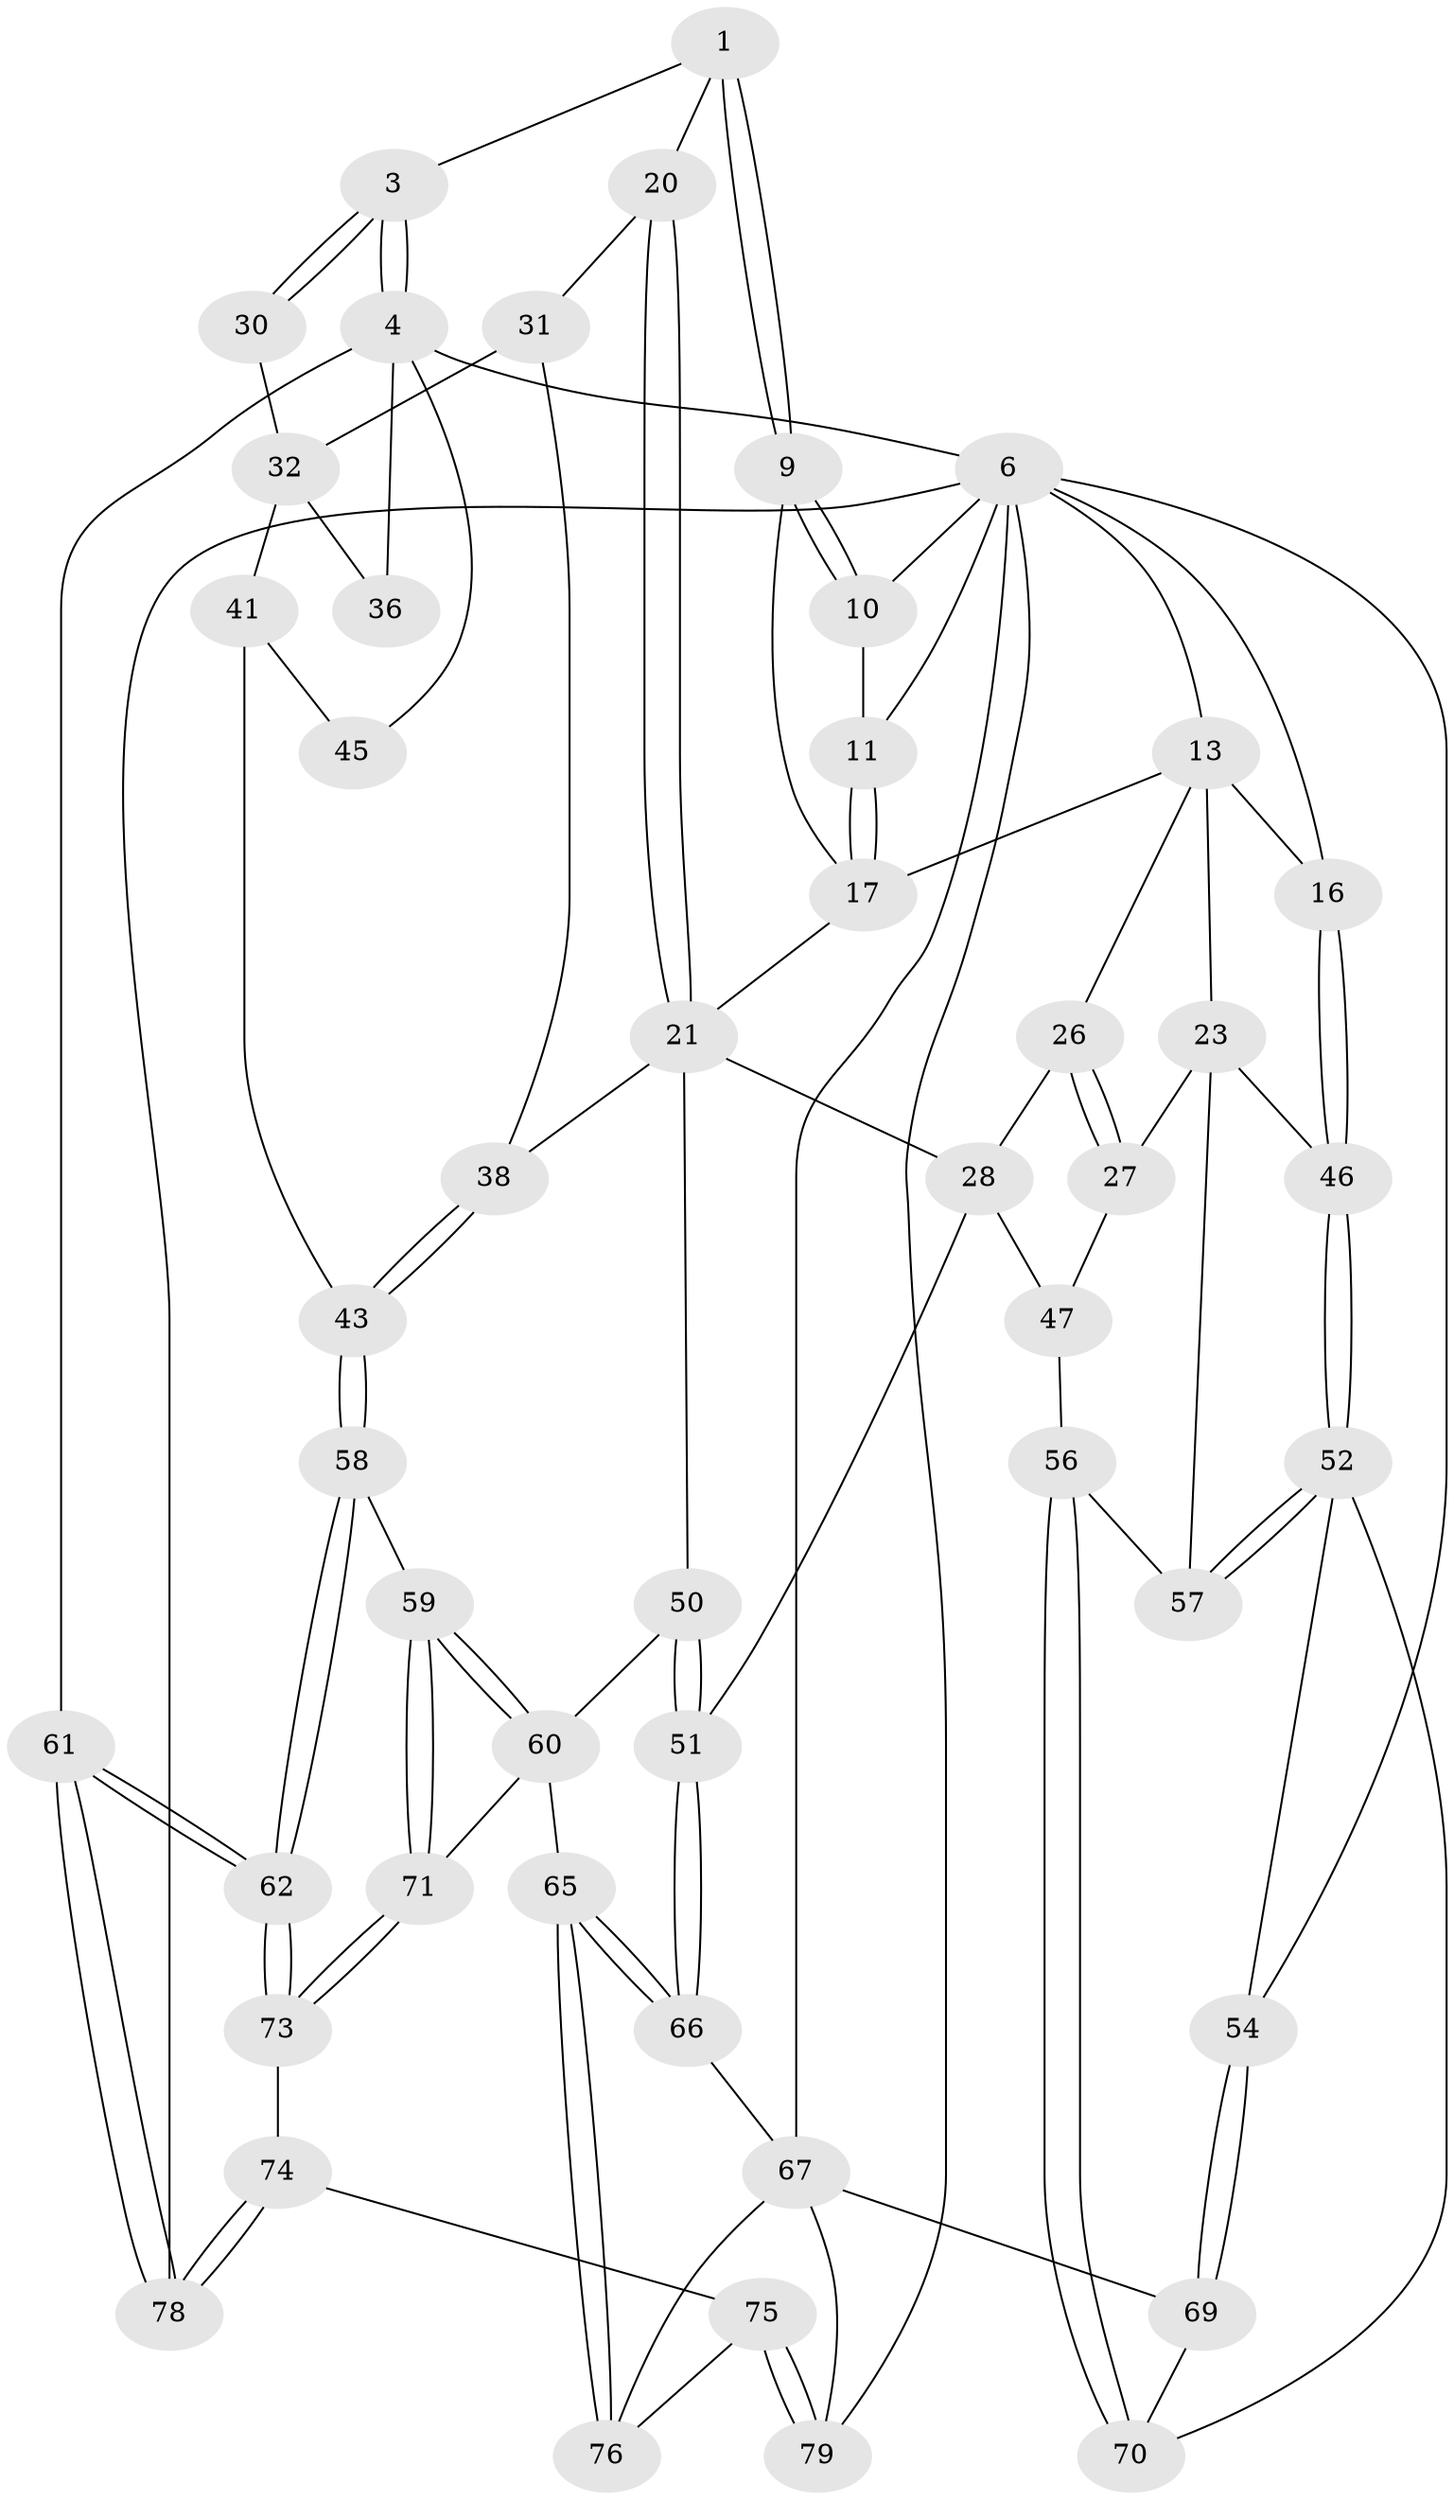 // original degree distribution, {3: 0.04878048780487805, 5: 0.4634146341463415, 6: 0.25609756097560976, 4: 0.23170731707317074}
// Generated by graph-tools (version 1.1) at 2025/21/03/04/25 18:21:12]
// undirected, 49 vertices, 109 edges
graph export_dot {
graph [start="1"]
  node [color=gray90,style=filled];
  1 [pos="+0.6639848145156149+0",super="+2"];
  3 [pos="+1+0"];
  4 [pos="+1+0",super="+5"];
  6 [pos="+0+0",super="+7+55"];
  9 [pos="+0.43945884969880133+0.14012610627265504"];
  10 [pos="+0.36544491401629+0.05216401402435481"];
  11 [pos="+0.28896312628129095+0.08886981052075527"];
  13 [pos="+0.15092391548156847+0.17482106301433137",super="+18+14"];
  16 [pos="+0+0"];
  17 [pos="+0.27578695007363907+0.19144201175302808",super="+19"];
  20 [pos="+0.6460415708539575+0.18374023272327944"];
  21 [pos="+0.4994462406214504+0.29198068942142485",super="+39+22"];
  23 [pos="+0+0.38401037725931897",super="+24"];
  26 [pos="+0.1927407214959017+0.33532253521010746"];
  27 [pos="+0.0574145280932032+0.38775544868703365"];
  28 [pos="+0.46810666530953354+0.2879746892759692",super="+29+49"];
  30 [pos="+0.8115939444841589+0.2538929014204588"];
  31 [pos="+0.6831948584999804+0.2183429159989425",super="+33"];
  32 [pos="+0.8127483278738296+0.28891884517177796",super="+34"];
  36 [pos="+0.8969585790467559+0.3347857677096659"];
  38 [pos="+0.7350659876520933+0.38327941619627"];
  41 [pos="+0.8784464246109887+0.36883312240391486",super="+42"];
  43 [pos="+0.7936595178626601+0.49697954341607675"];
  45 [pos="+0.9695418879125827+0.4963900655670376"];
  46 [pos="+0+0.39278155454168706"];
  47 [pos="+0.2706628475714377+0.5382719963017022",super="+48"];
  50 [pos="+0.5346286023435731+0.41822616811703983"];
  51 [pos="+0.34683045455388234+0.5980192462963723"];
  52 [pos="+0+0.6841958958947326",super="+53"];
  54 [pos="+0+1"];
  56 [pos="+0.1500443020693901+0.5888059365549244"];
  57 [pos="+0.10028255228774034+0.5733801484458324"];
  58 [pos="+0.754474944550264+0.5715424911502917"];
  59 [pos="+0.725974036029339+0.583022455348309"];
  60 [pos="+0.5929268754117144+0.5037646281889484",super="+63"];
  61 [pos="+1+0.8137404369111535"];
  62 [pos="+1+0.7710879111553054"];
  65 [pos="+0.41082350729639266+0.7736371780310588"];
  66 [pos="+0.38678996663264475+0.7582197671906903"];
  67 [pos="+0.3301587366340044+0.7709912337281043",super="+68"];
  69 [pos="+0.17104519816596597+0.7678024279927231"];
  70 [pos="+0.11797897374666905+0.7202264700143475"];
  71 [pos="+0.7073405455927775+0.6366898995474681"];
  73 [pos="+0.7079432565765522+0.694759780736405"];
  74 [pos="+0.7011917172270652+0.7760205265448674"];
  75 [pos="+0.6039652265259337+0.8196244232666351"];
  76 [pos="+0.4577247847466056+0.8443374888007658"];
  78 [pos="+1+1"];
  79 [pos="+0.9762749571219418+1"];
  1 -- 9;
  1 -- 9;
  1 -- 3;
  1 -- 20;
  3 -- 4;
  3 -- 4;
  3 -- 30;
  3 -- 30;
  4 -- 36 [weight=2];
  4 -- 61;
  4 -- 6 [weight=2];
  4 -- 45;
  6 -- 16;
  6 -- 10;
  6 -- 11;
  6 -- 13;
  6 -- 67;
  6 -- 54;
  6 -- 78;
  6 -- 79;
  9 -- 10;
  9 -- 10;
  9 -- 17;
  10 -- 11;
  11 -- 17;
  11 -- 17;
  13 -- 17;
  13 -- 26;
  13 -- 16;
  13 -- 23 [weight=2];
  16 -- 46;
  16 -- 46;
  17 -- 21;
  20 -- 21;
  20 -- 21;
  20 -- 31;
  21 -- 50;
  21 -- 38;
  21 -- 28;
  23 -- 27;
  23 -- 57;
  23 -- 46;
  26 -- 27;
  26 -- 27;
  26 -- 28;
  27 -- 47;
  28 -- 47 [weight=2];
  28 -- 51;
  30 -- 32;
  31 -- 32 [weight=2];
  31 -- 38;
  32 -- 41;
  32 -- 36;
  38 -- 43;
  38 -- 43;
  41 -- 45 [weight=2];
  41 -- 43;
  43 -- 58;
  43 -- 58;
  46 -- 52;
  46 -- 52;
  47 -- 56;
  50 -- 51;
  50 -- 51;
  50 -- 60;
  51 -- 66;
  51 -- 66;
  52 -- 57;
  52 -- 57;
  52 -- 54;
  52 -- 70;
  54 -- 69;
  54 -- 69;
  56 -- 57;
  56 -- 70;
  56 -- 70;
  58 -- 59;
  58 -- 62;
  58 -- 62;
  59 -- 60;
  59 -- 60;
  59 -- 71;
  59 -- 71;
  60 -- 65;
  60 -- 71;
  61 -- 62;
  61 -- 62;
  61 -- 78;
  61 -- 78;
  62 -- 73;
  62 -- 73;
  65 -- 66;
  65 -- 66;
  65 -- 76;
  65 -- 76;
  66 -- 67;
  67 -- 69;
  67 -- 76;
  67 -- 79;
  69 -- 70;
  71 -- 73;
  71 -- 73;
  73 -- 74;
  74 -- 75;
  74 -- 78;
  74 -- 78;
  75 -- 76;
  75 -- 79;
  75 -- 79;
}
